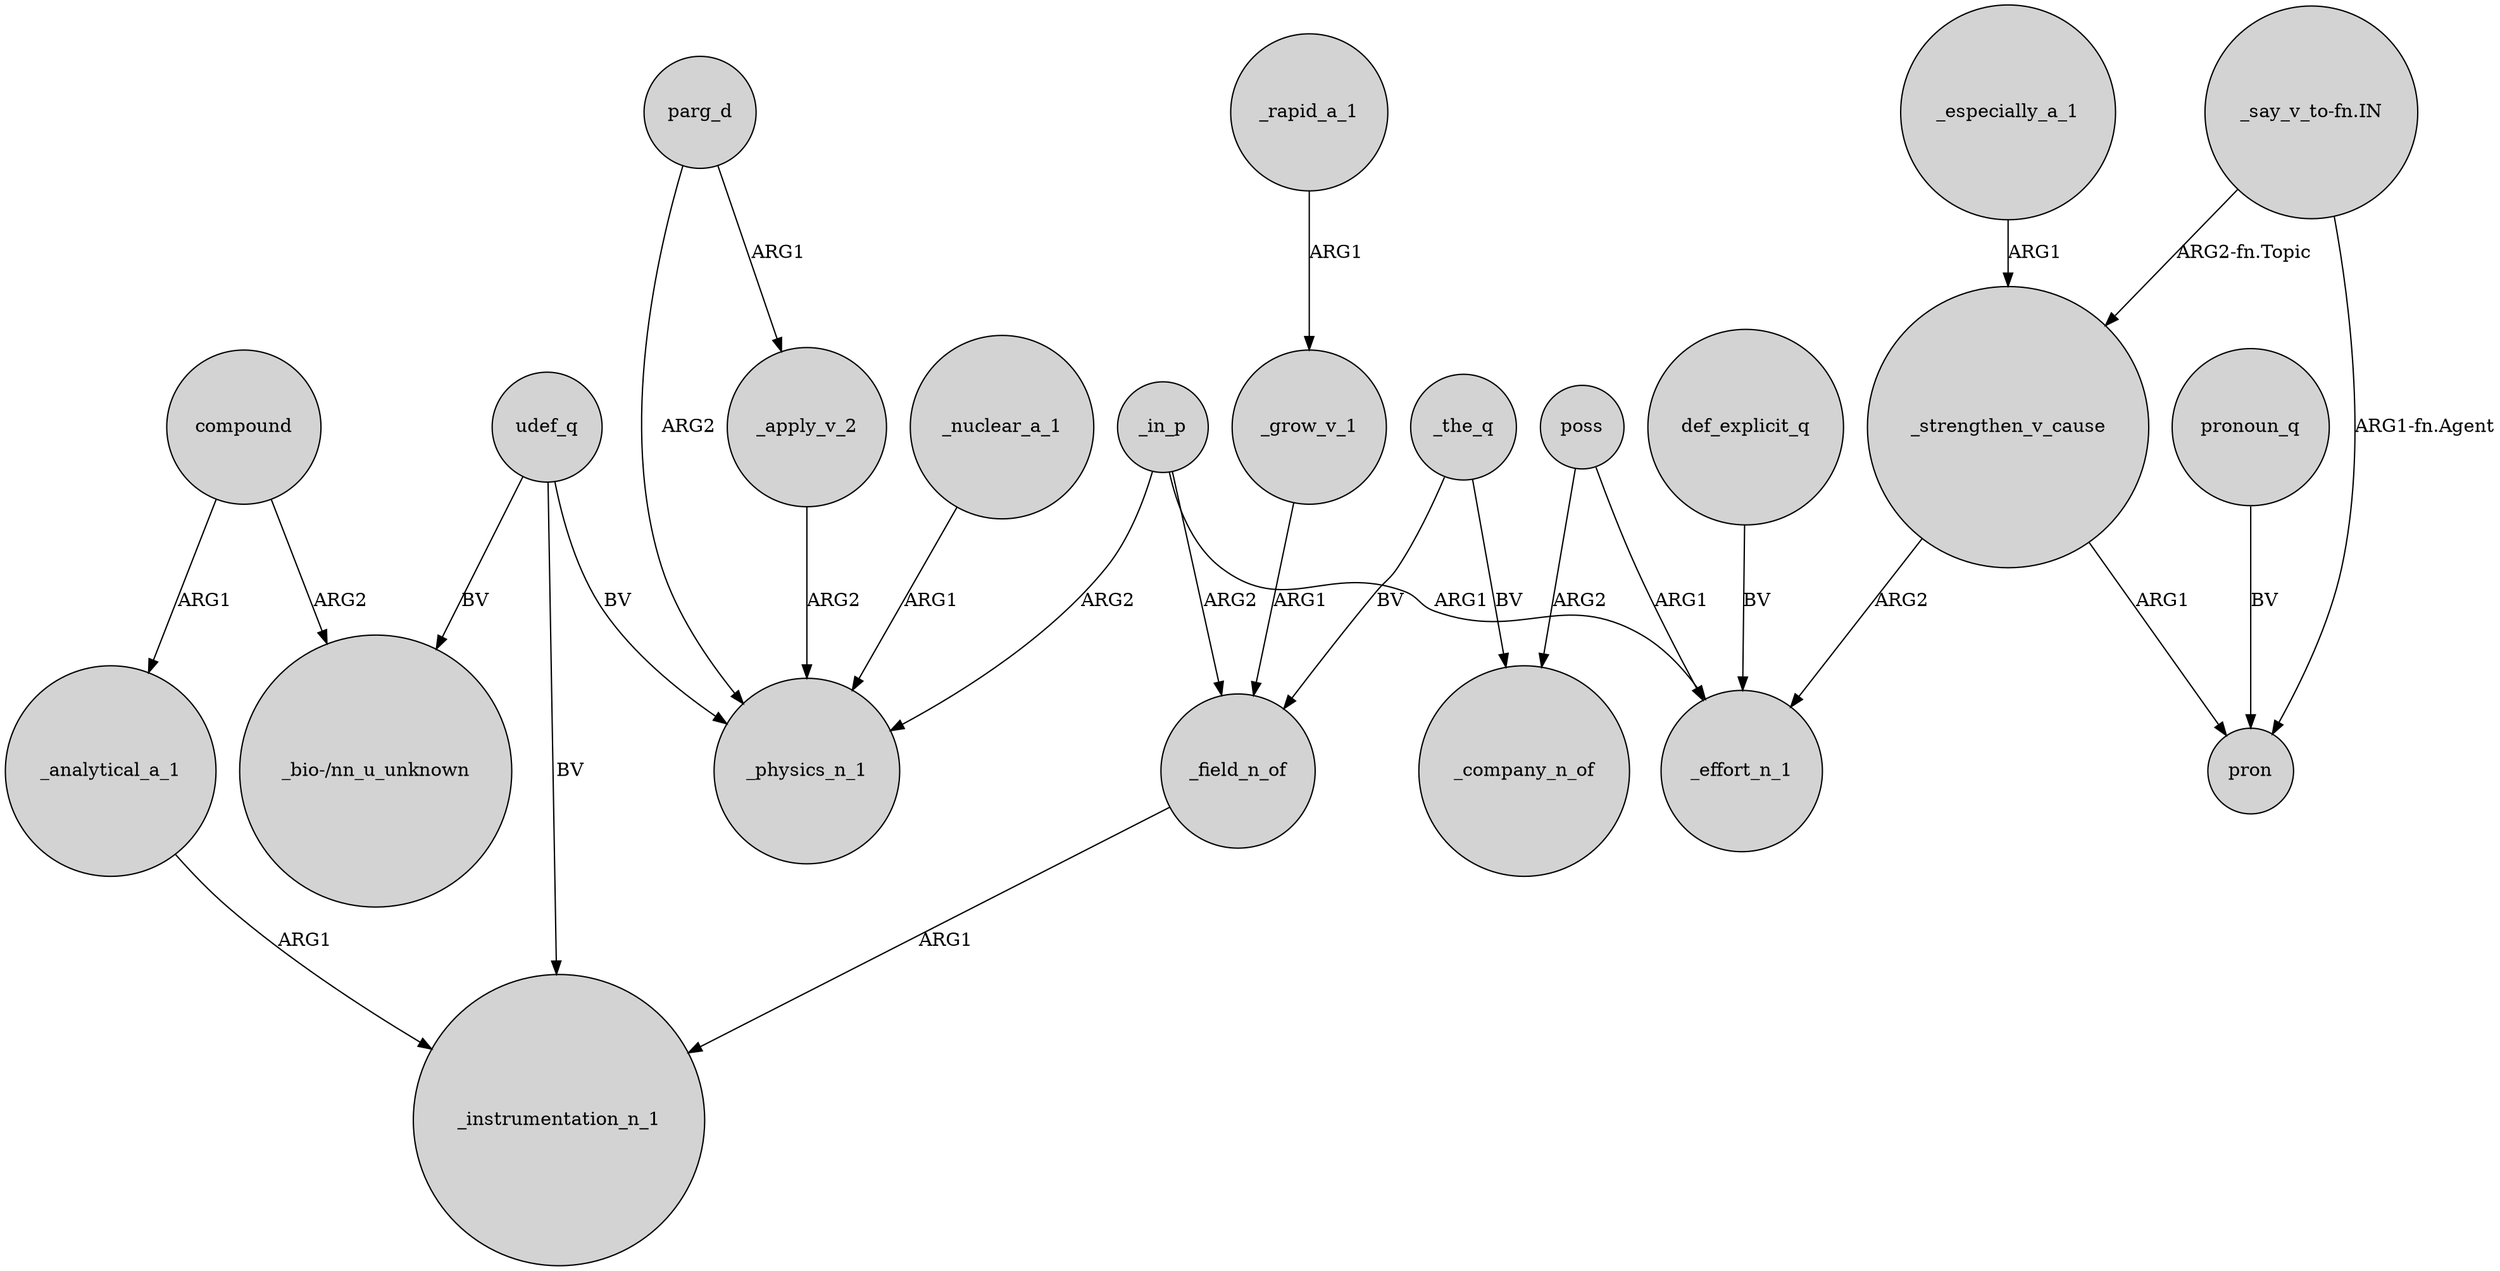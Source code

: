 digraph {
	node [shape=circle style=filled]
	compound -> "_bio-/nn_u_unknown" [label=ARG2]
	_nuclear_a_1 -> _physics_n_1 [label=ARG1]
	udef_q -> _instrumentation_n_1 [label=BV]
	_analytical_a_1 -> _instrumentation_n_1 [label=ARG1]
	_strengthen_v_cause -> pron [label=ARG1]
	_the_q -> _company_n_of [label=BV]
	pronoun_q -> pron [label=BV]
	_especially_a_1 -> _strengthen_v_cause [label=ARG1]
	parg_d -> _physics_n_1 [label=ARG2]
	_the_q -> _field_n_of [label=BV]
	udef_q -> _physics_n_1 [label=BV]
	_field_n_of -> _instrumentation_n_1 [label=ARG1]
	_strengthen_v_cause -> _effort_n_1 [label=ARG2]
	"_say_v_to-fn.IN" -> _strengthen_v_cause [label="ARG2-fn.Topic"]
	udef_q -> "_bio-/nn_u_unknown" [label=BV]
	_apply_v_2 -> _physics_n_1 [label=ARG2]
	def_explicit_q -> _effort_n_1 [label=BV]
	"_say_v_to-fn.IN" -> pron [label="ARG1-fn.Agent"]
	poss -> _effort_n_1 [label=ARG1]
	_in_p -> _physics_n_1 [label=ARG2]
	poss -> _company_n_of [label=ARG2]
	_in_p -> _effort_n_1 [label=ARG1]
	compound -> _analytical_a_1 [label=ARG1]
	_grow_v_1 -> _field_n_of [label=ARG1]
	_rapid_a_1 -> _grow_v_1 [label=ARG1]
	_in_p -> _field_n_of [label=ARG2]
	parg_d -> _apply_v_2 [label=ARG1]
}
